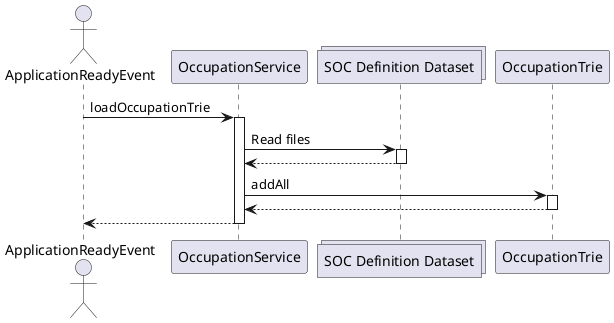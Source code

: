 @startuml

autoactivate on

actor "ApplicationReadyEvent" as ready
participant OccupationService
collections "SOC Definition Dataset" as SOC
participant OccupationTrie

ready -> OccupationService : loadOccupationTrie
OccupationService -> SOC : Read files
return
OccupationService -> OccupationTrie : addAll
return
return

@enduml